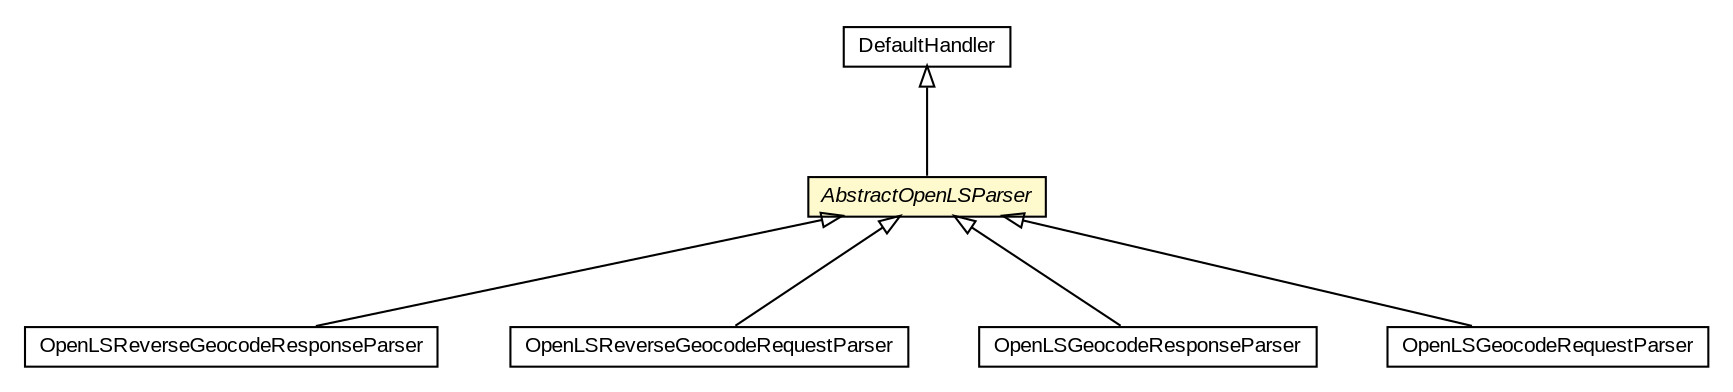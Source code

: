 #!/usr/local/bin/dot
#
# Class diagram 
# Generated by UMLGraph version R5_6-24-gf6e263 (http://www.umlgraph.org/)
#

digraph G {
	edge [fontname="arial",fontsize=10,labelfontname="arial",labelfontsize=10];
	node [fontname="arial",fontsize=10,shape=plaintext];
	nodesep=0.25;
	ranksep=0.5;
	// nl.mineleni.openls.parser.OpenLSReverseGeocodeResponseParser
	c950 [label=<<table title="nl.mineleni.openls.parser.OpenLSReverseGeocodeResponseParser" border="0" cellborder="1" cellspacing="0" cellpadding="2" port="p" href="./OpenLSReverseGeocodeResponseParser.html">
		<tr><td><table border="0" cellspacing="0" cellpadding="1">
<tr><td align="center" balign="center"> OpenLSReverseGeocodeResponseParser </td></tr>
		</table></td></tr>
		</table>>, URL="./OpenLSReverseGeocodeResponseParser.html", fontname="arial", fontcolor="black", fontsize=10.0];
	// nl.mineleni.openls.parser.OpenLSReverseGeocodeRequestParser
	c951 [label=<<table title="nl.mineleni.openls.parser.OpenLSReverseGeocodeRequestParser" border="0" cellborder="1" cellspacing="0" cellpadding="2" port="p" href="./OpenLSReverseGeocodeRequestParser.html">
		<tr><td><table border="0" cellspacing="0" cellpadding="1">
<tr><td align="center" balign="center"> OpenLSReverseGeocodeRequestParser </td></tr>
		</table></td></tr>
		</table>>, URL="./OpenLSReverseGeocodeRequestParser.html", fontname="arial", fontcolor="black", fontsize=10.0];
	// nl.mineleni.openls.parser.OpenLSGeocodeResponseParser
	c952 [label=<<table title="nl.mineleni.openls.parser.OpenLSGeocodeResponseParser" border="0" cellborder="1" cellspacing="0" cellpadding="2" port="p" href="./OpenLSGeocodeResponseParser.html">
		<tr><td><table border="0" cellspacing="0" cellpadding="1">
<tr><td align="center" balign="center"> OpenLSGeocodeResponseParser </td></tr>
		</table></td></tr>
		</table>>, URL="./OpenLSGeocodeResponseParser.html", fontname="arial", fontcolor="black", fontsize=10.0];
	// nl.mineleni.openls.parser.OpenLSGeocodeRequestParser
	c953 [label=<<table title="nl.mineleni.openls.parser.OpenLSGeocodeRequestParser" border="0" cellborder="1" cellspacing="0" cellpadding="2" port="p" href="./OpenLSGeocodeRequestParser.html">
		<tr><td><table border="0" cellspacing="0" cellpadding="1">
<tr><td align="center" balign="center"> OpenLSGeocodeRequestParser </td></tr>
		</table></td></tr>
		</table>>, URL="./OpenLSGeocodeRequestParser.html", fontname="arial", fontcolor="black", fontsize=10.0];
	// nl.mineleni.openls.parser.AbstractOpenLSParser
	c954 [label=<<table title="nl.mineleni.openls.parser.AbstractOpenLSParser" border="0" cellborder="1" cellspacing="0" cellpadding="2" port="p" bgcolor="lemonChiffon" href="./AbstractOpenLSParser.html">
		<tr><td><table border="0" cellspacing="0" cellpadding="1">
<tr><td align="center" balign="center"><font face="arial italic"> AbstractOpenLSParser </font></td></tr>
		</table></td></tr>
		</table>>, URL="./AbstractOpenLSParser.html", fontname="arial", fontcolor="black", fontsize=10.0];
	//nl.mineleni.openls.parser.OpenLSReverseGeocodeResponseParser extends nl.mineleni.openls.parser.AbstractOpenLSParser
	c954:p -> c950:p [dir=back,arrowtail=empty];
	//nl.mineleni.openls.parser.OpenLSReverseGeocodeRequestParser extends nl.mineleni.openls.parser.AbstractOpenLSParser
	c954:p -> c951:p [dir=back,arrowtail=empty];
	//nl.mineleni.openls.parser.OpenLSGeocodeResponseParser extends nl.mineleni.openls.parser.AbstractOpenLSParser
	c954:p -> c952:p [dir=back,arrowtail=empty];
	//nl.mineleni.openls.parser.OpenLSGeocodeRequestParser extends nl.mineleni.openls.parser.AbstractOpenLSParser
	c954:p -> c953:p [dir=back,arrowtail=empty];
	//nl.mineleni.openls.parser.AbstractOpenLSParser extends org.xml.sax.helpers.DefaultHandler
	c959:p -> c954:p [dir=back,arrowtail=empty];
	// org.xml.sax.helpers.DefaultHandler
	c959 [label=<<table title="org.xml.sax.helpers.DefaultHandler" border="0" cellborder="1" cellspacing="0" cellpadding="2" port="p">
		<tr><td><table border="0" cellspacing="0" cellpadding="1">
<tr><td align="center" balign="center"> DefaultHandler </td></tr>
		</table></td></tr>
		</table>>, URL="null", fontname="arial", fontcolor="black", fontsize=10.0];
}

